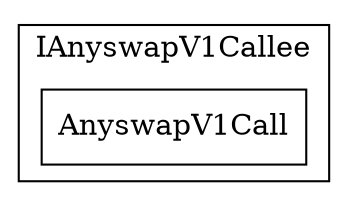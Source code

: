 strict digraph {
rankdir="LR"
node [shape=box]
subgraph cluster_998_IAnyswapV1Callee {
label = "IAnyswapV1Callee"
"998_AnyswapV1Call" [label="AnyswapV1Call"]
}subgraph cluster_solidity {
label = "[Solidity]"
}
}